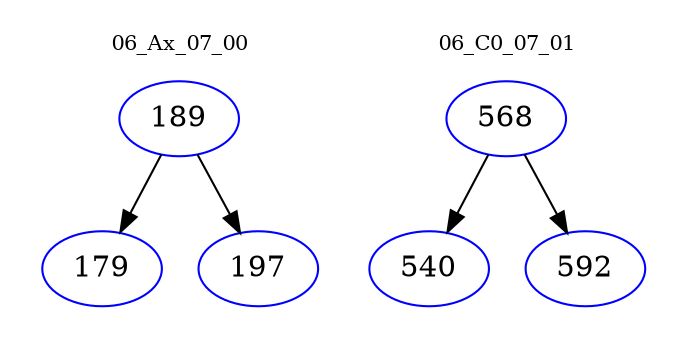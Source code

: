 digraph{
subgraph cluster_0 {
color = white
label = "06_Ax_07_00";
fontsize=10;
T0_189 [label="189", color="blue"]
T0_189 -> T0_179 [color="black"]
T0_179 [label="179", color="blue"]
T0_189 -> T0_197 [color="black"]
T0_197 [label="197", color="blue"]
}
subgraph cluster_1 {
color = white
label = "06_C0_07_01";
fontsize=10;
T1_568 [label="568", color="blue"]
T1_568 -> T1_540 [color="black"]
T1_540 [label="540", color="blue"]
T1_568 -> T1_592 [color="black"]
T1_592 [label="592", color="blue"]
}
}
